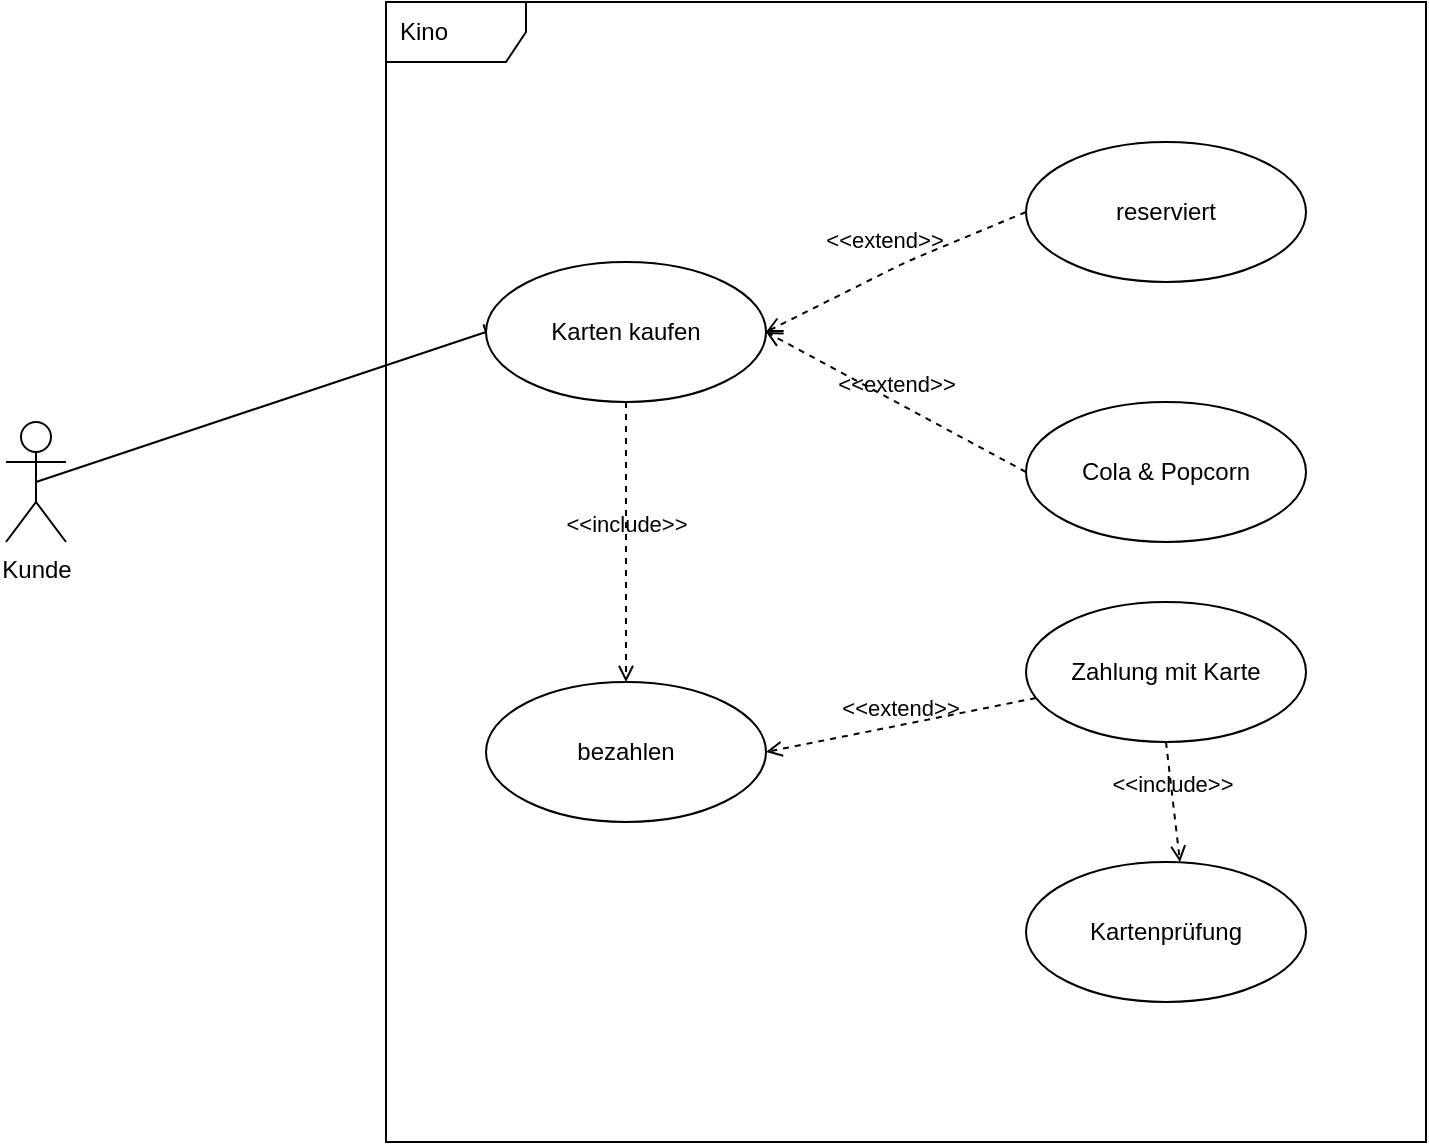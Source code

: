 <mxfile>
    <diagram id="EWwyq5mNfQXuQ9avq5Ba" name="Kino">
        <mxGraphModel dx="614" dy="447" grid="1" gridSize="10" guides="0" tooltips="1" connect="0" arrows="1" fold="1" page="1" pageScale="1" pageWidth="827" pageHeight="1169" math="0" shadow="0">
            <root>
                <mxCell id="0"/>
                <mxCell id="1" parent="0"/>
                <mxCell id="2" value="Kino" style="shape=umlFrame;whiteSpace=wrap;html=1;width=70;height=30;boundedLbl=1;verticalAlign=middle;align=left;spacingLeft=5;" vertex="1" parent="1">
                    <mxGeometry x="280" y="40" width="520" height="570" as="geometry"/>
                </mxCell>
                <mxCell id="25" style="edgeStyle=none;html=1;exitX=0.5;exitY=0.5;exitDx=0;exitDy=0;exitPerimeter=0;entryX=0;entryY=0.5;entryDx=0;entryDy=0;startArrow=none;startFill=0;strokeColor=default;rounded=1;endArrow=baseDash;endFill=0;" edge="1" parent="1" source="3" target="6">
                    <mxGeometry relative="1" as="geometry"/>
                </mxCell>
                <mxCell id="3" value="Kunde&lt;br&gt;" style="shape=umlActor;verticalLabelPosition=bottom;verticalAlign=top;html=1;" vertex="1" parent="1">
                    <mxGeometry x="90" y="250" width="30" height="60" as="geometry"/>
                </mxCell>
                <mxCell id="6" value="Karten kaufen" style="ellipse;whiteSpace=wrap;html=1;" vertex="1" parent="1">
                    <mxGeometry x="330" y="170" width="140" height="70" as="geometry"/>
                </mxCell>
                <mxCell id="7" value="bezahlen&lt;br&gt;" style="ellipse;whiteSpace=wrap;html=1;" vertex="1" parent="1">
                    <mxGeometry x="330" y="380" width="140" height="70" as="geometry"/>
                </mxCell>
                <mxCell id="8" value="reserviert" style="ellipse;whiteSpace=wrap;html=1;" vertex="1" parent="1">
                    <mxGeometry x="600" y="110" width="140" height="70" as="geometry"/>
                </mxCell>
                <mxCell id="9" value="Cola &amp;amp; Popcorn" style="ellipse;whiteSpace=wrap;html=1;" vertex="1" parent="1">
                    <mxGeometry x="600" y="240" width="140" height="70" as="geometry"/>
                </mxCell>
                <mxCell id="10" value="Zahlung mit Karte" style="ellipse;whiteSpace=wrap;html=1;" vertex="1" parent="1">
                    <mxGeometry x="600" y="340" width="140" height="70" as="geometry"/>
                </mxCell>
                <mxCell id="11" value="Kartenprüfung" style="ellipse;whiteSpace=wrap;html=1;" vertex="1" parent="1">
                    <mxGeometry x="600" y="470" width="140" height="70" as="geometry"/>
                </mxCell>
                <mxCell id="16" value="&amp;lt;&amp;lt;include&amp;gt;&amp;gt;" style="html=1;verticalAlign=bottom;labelBackgroundColor=none;endArrow=open;endFill=0;dashed=1;exitX=0.5;exitY=1;exitDx=0;exitDy=0;" edge="1" parent="1" source="6" target="7">
                    <mxGeometry width="160" relative="1" as="geometry">
                        <mxPoint x="390" y="240" as="sourcePoint"/>
                        <mxPoint x="550" y="240" as="targetPoint"/>
                    </mxGeometry>
                </mxCell>
                <mxCell id="21" value="&amp;lt;&amp;lt;extend&amp;gt;&amp;gt;" style="html=1;verticalAlign=bottom;labelBackgroundColor=none;endArrow=open;endFill=0;dashed=1;exitX=0;exitY=0.5;exitDx=0;exitDy=0;entryX=1;entryY=0.5;entryDx=0;entryDy=0;jumpStyle=arc;" edge="1" parent="1" source="8" target="6">
                    <mxGeometry x="0.034" y="-7" width="160" relative="1" as="geometry">
                        <mxPoint x="500" y="210" as="sourcePoint"/>
                        <mxPoint x="660" y="210" as="targetPoint"/>
                        <Array as="points">
                            <mxPoint x="540" y="170"/>
                        </Array>
                        <mxPoint as="offset"/>
                    </mxGeometry>
                </mxCell>
                <mxCell id="22" value="&amp;lt;&amp;lt;extend&amp;gt;&amp;gt;" style="html=1;verticalAlign=bottom;labelBackgroundColor=none;endArrow=open;endFill=0;dashed=1;exitX=0;exitY=0.5;exitDx=0;exitDy=0;entryX=1;entryY=0.5;entryDx=0;entryDy=0;" edge="1" parent="1" source="9" target="6">
                    <mxGeometry width="160" relative="1" as="geometry">
                        <mxPoint x="610.0" y="155" as="sourcePoint"/>
                        <mxPoint x="480.0" y="215" as="targetPoint"/>
                        <Array as="points"/>
                    </mxGeometry>
                </mxCell>
                <mxCell id="23" value="&amp;lt;&amp;lt;extend&amp;gt;&amp;gt;" style="html=1;verticalAlign=bottom;labelBackgroundColor=none;endArrow=open;endFill=0;dashed=1;entryX=1;entryY=0.5;entryDx=0;entryDy=0;" edge="1" parent="1" source="10" target="7">
                    <mxGeometry width="160" relative="1" as="geometry">
                        <mxPoint x="610" y="285" as="sourcePoint"/>
                        <mxPoint x="480" y="215" as="targetPoint"/>
                        <Array as="points"/>
                    </mxGeometry>
                </mxCell>
                <mxCell id="24" value="&amp;lt;&amp;lt;include&amp;gt;&amp;gt;" style="html=1;verticalAlign=bottom;labelBackgroundColor=none;endArrow=open;endFill=0;dashed=1;entryX=0.55;entryY=0;entryDx=0;entryDy=0;entryPerimeter=0;exitX=0.5;exitY=1;exitDx=0;exitDy=0;" edge="1" parent="1" source="10" target="11">
                    <mxGeometry width="160" relative="1" as="geometry">
                        <mxPoint x="540" y="360" as="sourcePoint"/>
                        <mxPoint x="700" y="360" as="targetPoint"/>
                    </mxGeometry>
                </mxCell>
            </root>
        </mxGraphModel>
    </diagram>
</mxfile>